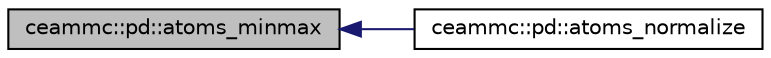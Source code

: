 digraph "ceammc::pd::atoms_minmax"
{
  edge [fontname="Helvetica",fontsize="10",labelfontname="Helvetica",labelfontsize="10"];
  node [fontname="Helvetica",fontsize="10",shape=record];
  rankdir="LR";
  Node1 [label="ceammc::pd::atoms_minmax",height=0.2,width=0.4,color="black", fillcolor="grey75", style="filled" fontcolor="black"];
  Node1 -> Node2 [dir="back",color="midnightblue",fontsize="10",style="solid",fontname="Helvetica"];
  Node2 [label="ceammc::pd::atoms_normalize",height=0.2,width=0.4,color="black", fillcolor="white", style="filled",URL="$namespaceceammc_1_1pd.html#a243d0edcf265bff4f6aea72ba6183961"];
}
